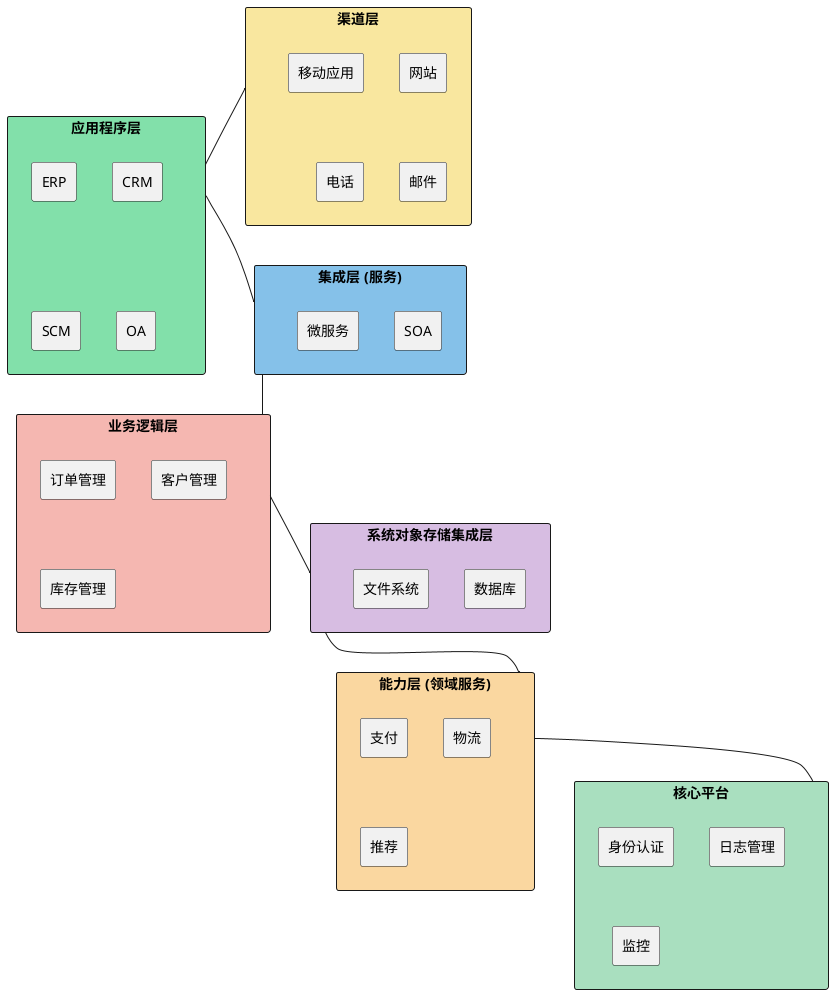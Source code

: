 @startuml

!define CHANNEL_LAYER_COLOR #F9E79F
!define APPLICATION_LAYER_COLOR #82E0AA
!define INTEGRATION_LAYER_COLOR #85C1E9
!define BUSINESS_LOGIC_LAYER_COLOR #F5B7B1
!define SYSTEM_OBJECT_STORAGE_LAYER_COLOR #D7BDE2
!define CAPABILITY_LAYER_COLOR #FAD7A0
!define CORE_PLATFORM_COLOR #A9DFBF

rectangle "渠道层" as channel_layer #F9E79F {
    rectangle "网站" as website
    rectangle "移动应用" as mobile_app
    rectangle "电话" as phone
    rectangle "邮件" as email
}

rectangle "应用程序层" as application_layer #82E0AA {
    rectangle "ERP" as erp
    rectangle "CRM" as crm
    rectangle "SCM" as scm
    rectangle "OA" as oa
}

rectangle "集成层 (服务)" as integration_layer #85C1E9 {
    rectangle "SOA" as soa
    rectangle "微服务" as microservice
}

rectangle "业务逻辑层" as business_logic_layer #F5B7B1 {
    rectangle "订单管理" as order_management
    rectangle "客户管理" as customer_management
    rectangle "库存管理" as inventory_management
}

rectangle "系统对象存储集成层" as system_object_storage_layer #D7BDE2 {
    rectangle "数据库" as database
    rectangle "文件系统" as file_system
}

rectangle "能力层 (领域服务)" as capability_layer #FAD7A0 {
    rectangle "支付" as payment
    rectangle "物流" as logistics
    rectangle "推荐" as recommendation
}

rectangle "核心平台" as core_platform #A9DFBF {
    rectangle "身份认证" as authentication
    rectangle "日志管理" as log_management
    rectangle "监控" as monitoring
}

channel_layer -- application_layer
application_layer -- integration_layer
integration_layer -- business_logic_layer
business_logic_layer -- system_object_storage_layer
system_object_storage_layer -- capability_layer
capability_layer -- core_platform

@enduml
